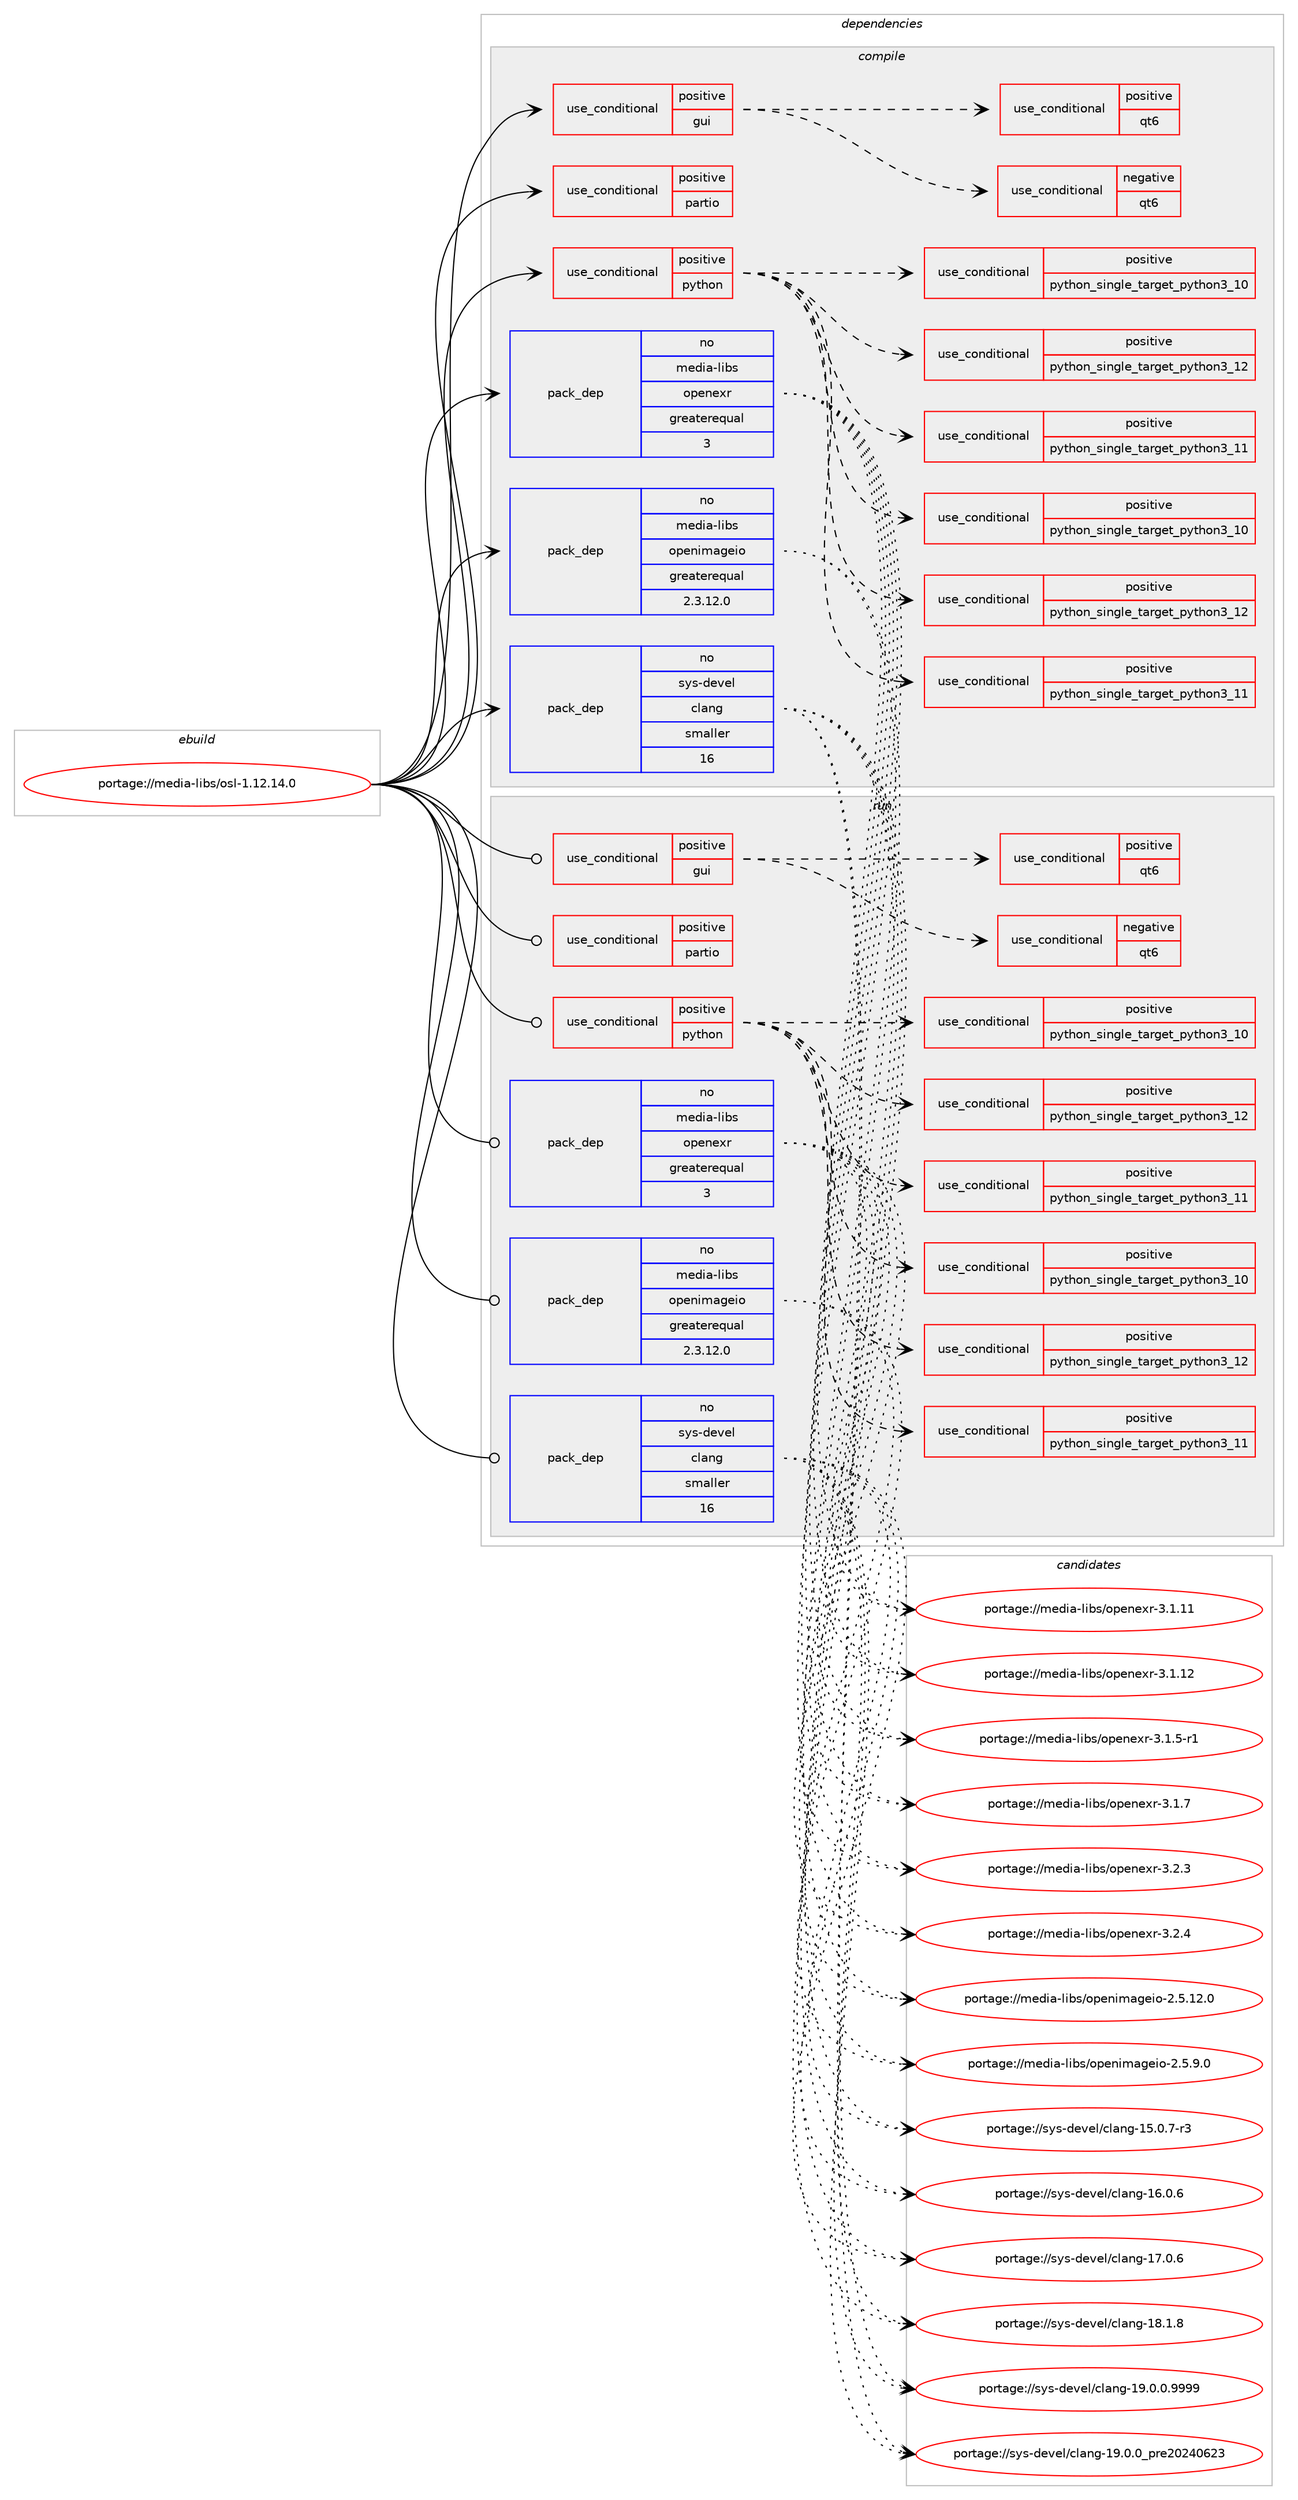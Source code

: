 digraph prolog {

# *************
# Graph options
# *************

newrank=true;
concentrate=true;
compound=true;
graph [rankdir=LR,fontname=Helvetica,fontsize=10,ranksep=1.5];#, ranksep=2.5, nodesep=0.2];
edge  [arrowhead=vee];
node  [fontname=Helvetica,fontsize=10];

# **********
# The ebuild
# **********

subgraph cluster_leftcol {
color=gray;
rank=same;
label=<<i>ebuild</i>>;
id [label="portage://media-libs/osl-1.12.14.0", color=red, width=4, href="../media-libs/osl-1.12.14.0.svg"];
}

# ****************
# The dependencies
# ****************

subgraph cluster_midcol {
color=gray;
label=<<i>dependencies</i>>;
subgraph cluster_compile {
fillcolor="#eeeeee";
style=filled;
label=<<i>compile</i>>;
subgraph cond75473 {
dependency158249 [label=<<TABLE BORDER="0" CELLBORDER="1" CELLSPACING="0" CELLPADDING="4"><TR><TD ROWSPAN="3" CELLPADDING="10">use_conditional</TD></TR><TR><TD>positive</TD></TR><TR><TD>gui</TD></TR></TABLE>>, shape=none, color=red];
subgraph cond75474 {
dependency158250 [label=<<TABLE BORDER="0" CELLBORDER="1" CELLSPACING="0" CELLPADDING="4"><TR><TD ROWSPAN="3" CELLPADDING="10">use_conditional</TD></TR><TR><TD>negative</TD></TR><TR><TD>qt6</TD></TR></TABLE>>, shape=none, color=red];
# *** BEGIN UNKNOWN DEPENDENCY TYPE (TODO) ***
# dependency158250 -> package_dependency(portage://media-libs/osl-1.12.14.0,install,no,dev-qt,qtcore,none,[,,],[slot(5)],[])
# *** END UNKNOWN DEPENDENCY TYPE (TODO) ***

# *** BEGIN UNKNOWN DEPENDENCY TYPE (TODO) ***
# dependency158250 -> package_dependency(portage://media-libs/osl-1.12.14.0,install,no,dev-qt,qtgui,none,[,,],[slot(5)],[])
# *** END UNKNOWN DEPENDENCY TYPE (TODO) ***

# *** BEGIN UNKNOWN DEPENDENCY TYPE (TODO) ***
# dependency158250 -> package_dependency(portage://media-libs/osl-1.12.14.0,install,no,dev-qt,qtwidgets,none,[,,],[slot(5)],[])
# *** END UNKNOWN DEPENDENCY TYPE (TODO) ***

}
dependency158249:e -> dependency158250:w [weight=20,style="dashed",arrowhead="vee"];
subgraph cond75475 {
dependency158251 [label=<<TABLE BORDER="0" CELLBORDER="1" CELLSPACING="0" CELLPADDING="4"><TR><TD ROWSPAN="3" CELLPADDING="10">use_conditional</TD></TR><TR><TD>positive</TD></TR><TR><TD>qt6</TD></TR></TABLE>>, shape=none, color=red];
# *** BEGIN UNKNOWN DEPENDENCY TYPE (TODO) ***
# dependency158251 -> package_dependency(portage://media-libs/osl-1.12.14.0,install,no,dev-qt,qtbase,none,[,,],[slot(6)],[use(enable(gui),none),use(enable(widgets),none)])
# *** END UNKNOWN DEPENDENCY TYPE (TODO) ***

}
dependency158249:e -> dependency158251:w [weight=20,style="dashed",arrowhead="vee"];
}
id:e -> dependency158249:w [weight=20,style="solid",arrowhead="vee"];
subgraph cond75476 {
dependency158252 [label=<<TABLE BORDER="0" CELLBORDER="1" CELLSPACING="0" CELLPADDING="4"><TR><TD ROWSPAN="3" CELLPADDING="10">use_conditional</TD></TR><TR><TD>positive</TD></TR><TR><TD>partio</TD></TR></TABLE>>, shape=none, color=red];
# *** BEGIN UNKNOWN DEPENDENCY TYPE (TODO) ***
# dependency158252 -> package_dependency(portage://media-libs/osl-1.12.14.0,install,no,media-libs,partio,none,[,,],[],[])
# *** END UNKNOWN DEPENDENCY TYPE (TODO) ***

}
id:e -> dependency158252:w [weight=20,style="solid",arrowhead="vee"];
subgraph cond75477 {
dependency158253 [label=<<TABLE BORDER="0" CELLBORDER="1" CELLSPACING="0" CELLPADDING="4"><TR><TD ROWSPAN="3" CELLPADDING="10">use_conditional</TD></TR><TR><TD>positive</TD></TR><TR><TD>python</TD></TR></TABLE>>, shape=none, color=red];
subgraph cond75478 {
dependency158254 [label=<<TABLE BORDER="0" CELLBORDER="1" CELLSPACING="0" CELLPADDING="4"><TR><TD ROWSPAN="3" CELLPADDING="10">use_conditional</TD></TR><TR><TD>positive</TD></TR><TR><TD>python_single_target_python3_10</TD></TR></TABLE>>, shape=none, color=red];
# *** BEGIN UNKNOWN DEPENDENCY TYPE (TODO) ***
# dependency158254 -> package_dependency(portage://media-libs/osl-1.12.14.0,install,no,dev-lang,python,none,[,,],[slot(3.10)],[])
# *** END UNKNOWN DEPENDENCY TYPE (TODO) ***

}
dependency158253:e -> dependency158254:w [weight=20,style="dashed",arrowhead="vee"];
subgraph cond75479 {
dependency158255 [label=<<TABLE BORDER="0" CELLBORDER="1" CELLSPACING="0" CELLPADDING="4"><TR><TD ROWSPAN="3" CELLPADDING="10">use_conditional</TD></TR><TR><TD>positive</TD></TR><TR><TD>python_single_target_python3_11</TD></TR></TABLE>>, shape=none, color=red];
# *** BEGIN UNKNOWN DEPENDENCY TYPE (TODO) ***
# dependency158255 -> package_dependency(portage://media-libs/osl-1.12.14.0,install,no,dev-lang,python,none,[,,],[slot(3.11)],[])
# *** END UNKNOWN DEPENDENCY TYPE (TODO) ***

}
dependency158253:e -> dependency158255:w [weight=20,style="dashed",arrowhead="vee"];
subgraph cond75480 {
dependency158256 [label=<<TABLE BORDER="0" CELLBORDER="1" CELLSPACING="0" CELLPADDING="4"><TR><TD ROWSPAN="3" CELLPADDING="10">use_conditional</TD></TR><TR><TD>positive</TD></TR><TR><TD>python_single_target_python3_12</TD></TR></TABLE>>, shape=none, color=red];
# *** BEGIN UNKNOWN DEPENDENCY TYPE (TODO) ***
# dependency158256 -> package_dependency(portage://media-libs/osl-1.12.14.0,install,no,dev-lang,python,none,[,,],[slot(3.12)],[])
# *** END UNKNOWN DEPENDENCY TYPE (TODO) ***

}
dependency158253:e -> dependency158256:w [weight=20,style="dashed",arrowhead="vee"];
subgraph cond75481 {
dependency158257 [label=<<TABLE BORDER="0" CELLBORDER="1" CELLSPACING="0" CELLPADDING="4"><TR><TD ROWSPAN="3" CELLPADDING="10">use_conditional</TD></TR><TR><TD>positive</TD></TR><TR><TD>python_single_target_python3_10</TD></TR></TABLE>>, shape=none, color=red];
# *** BEGIN UNKNOWN DEPENDENCY TYPE (TODO) ***
# dependency158257 -> package_dependency(portage://media-libs/osl-1.12.14.0,install,no,dev-python,pybind11,none,[,,],[],[use(enable(python_targets_python3_10),negative)])
# *** END UNKNOWN DEPENDENCY TYPE (TODO) ***

}
dependency158253:e -> dependency158257:w [weight=20,style="dashed",arrowhead="vee"];
subgraph cond75482 {
dependency158258 [label=<<TABLE BORDER="0" CELLBORDER="1" CELLSPACING="0" CELLPADDING="4"><TR><TD ROWSPAN="3" CELLPADDING="10">use_conditional</TD></TR><TR><TD>positive</TD></TR><TR><TD>python_single_target_python3_11</TD></TR></TABLE>>, shape=none, color=red];
# *** BEGIN UNKNOWN DEPENDENCY TYPE (TODO) ***
# dependency158258 -> package_dependency(portage://media-libs/osl-1.12.14.0,install,no,dev-python,pybind11,none,[,,],[],[use(enable(python_targets_python3_11),negative)])
# *** END UNKNOWN DEPENDENCY TYPE (TODO) ***

}
dependency158253:e -> dependency158258:w [weight=20,style="dashed",arrowhead="vee"];
subgraph cond75483 {
dependency158259 [label=<<TABLE BORDER="0" CELLBORDER="1" CELLSPACING="0" CELLPADDING="4"><TR><TD ROWSPAN="3" CELLPADDING="10">use_conditional</TD></TR><TR><TD>positive</TD></TR><TR><TD>python_single_target_python3_12</TD></TR></TABLE>>, shape=none, color=red];
# *** BEGIN UNKNOWN DEPENDENCY TYPE (TODO) ***
# dependency158259 -> package_dependency(portage://media-libs/osl-1.12.14.0,install,no,dev-python,pybind11,none,[,,],[],[use(enable(python_targets_python3_12),negative)])
# *** END UNKNOWN DEPENDENCY TYPE (TODO) ***

}
dependency158253:e -> dependency158259:w [weight=20,style="dashed",arrowhead="vee"];
}
id:e -> dependency158253:w [weight=20,style="solid",arrowhead="vee"];
# *** BEGIN UNKNOWN DEPENDENCY TYPE (TODO) ***
# id -> package_dependency(portage://media-libs/osl-1.12.14.0,install,no,dev-libs,boost,none,[,,],any_same_slot,[])
# *** END UNKNOWN DEPENDENCY TYPE (TODO) ***

# *** BEGIN UNKNOWN DEPENDENCY TYPE (TODO) ***
# id -> package_dependency(portage://media-libs/osl-1.12.14.0,install,no,dev-libs,pugixml,none,[,,],[],[])
# *** END UNKNOWN DEPENDENCY TYPE (TODO) ***

subgraph pack80456 {
dependency158260 [label=<<TABLE BORDER="0" CELLBORDER="1" CELLSPACING="0" CELLPADDING="4" WIDTH="220"><TR><TD ROWSPAN="6" CELLPADDING="30">pack_dep</TD></TR><TR><TD WIDTH="110">no</TD></TR><TR><TD>media-libs</TD></TR><TR><TD>openexr</TD></TR><TR><TD>greaterequal</TD></TR><TR><TD>3</TD></TR></TABLE>>, shape=none, color=blue];
}
id:e -> dependency158260:w [weight=20,style="solid",arrowhead="vee"];
subgraph pack80457 {
dependency158261 [label=<<TABLE BORDER="0" CELLBORDER="1" CELLSPACING="0" CELLPADDING="4" WIDTH="220"><TR><TD ROWSPAN="6" CELLPADDING="30">pack_dep</TD></TR><TR><TD WIDTH="110">no</TD></TR><TR><TD>media-libs</TD></TR><TR><TD>openimageio</TD></TR><TR><TD>greaterequal</TD></TR><TR><TD>2.3.12.0</TD></TR></TABLE>>, shape=none, color=blue];
}
id:e -> dependency158261:w [weight=20,style="solid",arrowhead="vee"];
subgraph pack80458 {
dependency158262 [label=<<TABLE BORDER="0" CELLBORDER="1" CELLSPACING="0" CELLPADDING="4" WIDTH="220"><TR><TD ROWSPAN="6" CELLPADDING="30">pack_dep</TD></TR><TR><TD WIDTH="110">no</TD></TR><TR><TD>sys-devel</TD></TR><TR><TD>clang</TD></TR><TR><TD>smaller</TD></TR><TR><TD>16</TD></TR></TABLE>>, shape=none, color=blue];
}
id:e -> dependency158262:w [weight=20,style="solid",arrowhead="vee"];
# *** BEGIN UNKNOWN DEPENDENCY TYPE (TODO) ***
# id -> package_dependency(portage://media-libs/osl-1.12.14.0,install,no,sys-libs,zlib,none,[,,],any_same_slot,[])
# *** END UNKNOWN DEPENDENCY TYPE (TODO) ***

# *** BEGIN UNKNOWN DEPENDENCY TYPE (TODO) ***
# id -> package_dependency(portage://media-libs/osl-1.12.14.0,install,strong,sys-devel,llvm,none,[,,],[slot(0)],[])
# *** END UNKNOWN DEPENDENCY TYPE (TODO) ***

}
subgraph cluster_compileandrun {
fillcolor="#eeeeee";
style=filled;
label=<<i>compile and run</i>>;
}
subgraph cluster_run {
fillcolor="#eeeeee";
style=filled;
label=<<i>run</i>>;
subgraph cond75484 {
dependency158263 [label=<<TABLE BORDER="0" CELLBORDER="1" CELLSPACING="0" CELLPADDING="4"><TR><TD ROWSPAN="3" CELLPADDING="10">use_conditional</TD></TR><TR><TD>positive</TD></TR><TR><TD>gui</TD></TR></TABLE>>, shape=none, color=red];
subgraph cond75485 {
dependency158264 [label=<<TABLE BORDER="0" CELLBORDER="1" CELLSPACING="0" CELLPADDING="4"><TR><TD ROWSPAN="3" CELLPADDING="10">use_conditional</TD></TR><TR><TD>negative</TD></TR><TR><TD>qt6</TD></TR></TABLE>>, shape=none, color=red];
# *** BEGIN UNKNOWN DEPENDENCY TYPE (TODO) ***
# dependency158264 -> package_dependency(portage://media-libs/osl-1.12.14.0,run,no,dev-qt,qtcore,none,[,,],[slot(5)],[])
# *** END UNKNOWN DEPENDENCY TYPE (TODO) ***

# *** BEGIN UNKNOWN DEPENDENCY TYPE (TODO) ***
# dependency158264 -> package_dependency(portage://media-libs/osl-1.12.14.0,run,no,dev-qt,qtgui,none,[,,],[slot(5)],[])
# *** END UNKNOWN DEPENDENCY TYPE (TODO) ***

# *** BEGIN UNKNOWN DEPENDENCY TYPE (TODO) ***
# dependency158264 -> package_dependency(portage://media-libs/osl-1.12.14.0,run,no,dev-qt,qtwidgets,none,[,,],[slot(5)],[])
# *** END UNKNOWN DEPENDENCY TYPE (TODO) ***

}
dependency158263:e -> dependency158264:w [weight=20,style="dashed",arrowhead="vee"];
subgraph cond75486 {
dependency158265 [label=<<TABLE BORDER="0" CELLBORDER="1" CELLSPACING="0" CELLPADDING="4"><TR><TD ROWSPAN="3" CELLPADDING="10">use_conditional</TD></TR><TR><TD>positive</TD></TR><TR><TD>qt6</TD></TR></TABLE>>, shape=none, color=red];
# *** BEGIN UNKNOWN DEPENDENCY TYPE (TODO) ***
# dependency158265 -> package_dependency(portage://media-libs/osl-1.12.14.0,run,no,dev-qt,qtbase,none,[,,],[slot(6)],[use(enable(gui),none),use(enable(widgets),none)])
# *** END UNKNOWN DEPENDENCY TYPE (TODO) ***

}
dependency158263:e -> dependency158265:w [weight=20,style="dashed",arrowhead="vee"];
}
id:e -> dependency158263:w [weight=20,style="solid",arrowhead="odot"];
subgraph cond75487 {
dependency158266 [label=<<TABLE BORDER="0" CELLBORDER="1" CELLSPACING="0" CELLPADDING="4"><TR><TD ROWSPAN="3" CELLPADDING="10">use_conditional</TD></TR><TR><TD>positive</TD></TR><TR><TD>partio</TD></TR></TABLE>>, shape=none, color=red];
# *** BEGIN UNKNOWN DEPENDENCY TYPE (TODO) ***
# dependency158266 -> package_dependency(portage://media-libs/osl-1.12.14.0,run,no,media-libs,partio,none,[,,],[],[])
# *** END UNKNOWN DEPENDENCY TYPE (TODO) ***

}
id:e -> dependency158266:w [weight=20,style="solid",arrowhead="odot"];
subgraph cond75488 {
dependency158267 [label=<<TABLE BORDER="0" CELLBORDER="1" CELLSPACING="0" CELLPADDING="4"><TR><TD ROWSPAN="3" CELLPADDING="10">use_conditional</TD></TR><TR><TD>positive</TD></TR><TR><TD>python</TD></TR></TABLE>>, shape=none, color=red];
subgraph cond75489 {
dependency158268 [label=<<TABLE BORDER="0" CELLBORDER="1" CELLSPACING="0" CELLPADDING="4"><TR><TD ROWSPAN="3" CELLPADDING="10">use_conditional</TD></TR><TR><TD>positive</TD></TR><TR><TD>python_single_target_python3_10</TD></TR></TABLE>>, shape=none, color=red];
# *** BEGIN UNKNOWN DEPENDENCY TYPE (TODO) ***
# dependency158268 -> package_dependency(portage://media-libs/osl-1.12.14.0,run,no,dev-lang,python,none,[,,],[slot(3.10)],[])
# *** END UNKNOWN DEPENDENCY TYPE (TODO) ***

}
dependency158267:e -> dependency158268:w [weight=20,style="dashed",arrowhead="vee"];
subgraph cond75490 {
dependency158269 [label=<<TABLE BORDER="0" CELLBORDER="1" CELLSPACING="0" CELLPADDING="4"><TR><TD ROWSPAN="3" CELLPADDING="10">use_conditional</TD></TR><TR><TD>positive</TD></TR><TR><TD>python_single_target_python3_11</TD></TR></TABLE>>, shape=none, color=red];
# *** BEGIN UNKNOWN DEPENDENCY TYPE (TODO) ***
# dependency158269 -> package_dependency(portage://media-libs/osl-1.12.14.0,run,no,dev-lang,python,none,[,,],[slot(3.11)],[])
# *** END UNKNOWN DEPENDENCY TYPE (TODO) ***

}
dependency158267:e -> dependency158269:w [weight=20,style="dashed",arrowhead="vee"];
subgraph cond75491 {
dependency158270 [label=<<TABLE BORDER="0" CELLBORDER="1" CELLSPACING="0" CELLPADDING="4"><TR><TD ROWSPAN="3" CELLPADDING="10">use_conditional</TD></TR><TR><TD>positive</TD></TR><TR><TD>python_single_target_python3_12</TD></TR></TABLE>>, shape=none, color=red];
# *** BEGIN UNKNOWN DEPENDENCY TYPE (TODO) ***
# dependency158270 -> package_dependency(portage://media-libs/osl-1.12.14.0,run,no,dev-lang,python,none,[,,],[slot(3.12)],[])
# *** END UNKNOWN DEPENDENCY TYPE (TODO) ***

}
dependency158267:e -> dependency158270:w [weight=20,style="dashed",arrowhead="vee"];
subgraph cond75492 {
dependency158271 [label=<<TABLE BORDER="0" CELLBORDER="1" CELLSPACING="0" CELLPADDING="4"><TR><TD ROWSPAN="3" CELLPADDING="10">use_conditional</TD></TR><TR><TD>positive</TD></TR><TR><TD>python_single_target_python3_10</TD></TR></TABLE>>, shape=none, color=red];
# *** BEGIN UNKNOWN DEPENDENCY TYPE (TODO) ***
# dependency158271 -> package_dependency(portage://media-libs/osl-1.12.14.0,run,no,dev-python,pybind11,none,[,,],[],[use(enable(python_targets_python3_10),negative)])
# *** END UNKNOWN DEPENDENCY TYPE (TODO) ***

}
dependency158267:e -> dependency158271:w [weight=20,style="dashed",arrowhead="vee"];
subgraph cond75493 {
dependency158272 [label=<<TABLE BORDER="0" CELLBORDER="1" CELLSPACING="0" CELLPADDING="4"><TR><TD ROWSPAN="3" CELLPADDING="10">use_conditional</TD></TR><TR><TD>positive</TD></TR><TR><TD>python_single_target_python3_11</TD></TR></TABLE>>, shape=none, color=red];
# *** BEGIN UNKNOWN DEPENDENCY TYPE (TODO) ***
# dependency158272 -> package_dependency(portage://media-libs/osl-1.12.14.0,run,no,dev-python,pybind11,none,[,,],[],[use(enable(python_targets_python3_11),negative)])
# *** END UNKNOWN DEPENDENCY TYPE (TODO) ***

}
dependency158267:e -> dependency158272:w [weight=20,style="dashed",arrowhead="vee"];
subgraph cond75494 {
dependency158273 [label=<<TABLE BORDER="0" CELLBORDER="1" CELLSPACING="0" CELLPADDING="4"><TR><TD ROWSPAN="3" CELLPADDING="10">use_conditional</TD></TR><TR><TD>positive</TD></TR><TR><TD>python_single_target_python3_12</TD></TR></TABLE>>, shape=none, color=red];
# *** BEGIN UNKNOWN DEPENDENCY TYPE (TODO) ***
# dependency158273 -> package_dependency(portage://media-libs/osl-1.12.14.0,run,no,dev-python,pybind11,none,[,,],[],[use(enable(python_targets_python3_12),negative)])
# *** END UNKNOWN DEPENDENCY TYPE (TODO) ***

}
dependency158267:e -> dependency158273:w [weight=20,style="dashed",arrowhead="vee"];
}
id:e -> dependency158267:w [weight=20,style="solid",arrowhead="odot"];
# *** BEGIN UNKNOWN DEPENDENCY TYPE (TODO) ***
# id -> package_dependency(portage://media-libs/osl-1.12.14.0,run,no,dev-libs,boost,none,[,,],any_same_slot,[])
# *** END UNKNOWN DEPENDENCY TYPE (TODO) ***

# *** BEGIN UNKNOWN DEPENDENCY TYPE (TODO) ***
# id -> package_dependency(portage://media-libs/osl-1.12.14.0,run,no,dev-libs,pugixml,none,[,,],[],[])
# *** END UNKNOWN DEPENDENCY TYPE (TODO) ***

subgraph pack80459 {
dependency158274 [label=<<TABLE BORDER="0" CELLBORDER="1" CELLSPACING="0" CELLPADDING="4" WIDTH="220"><TR><TD ROWSPAN="6" CELLPADDING="30">pack_dep</TD></TR><TR><TD WIDTH="110">no</TD></TR><TR><TD>media-libs</TD></TR><TR><TD>openexr</TD></TR><TR><TD>greaterequal</TD></TR><TR><TD>3</TD></TR></TABLE>>, shape=none, color=blue];
}
id:e -> dependency158274:w [weight=20,style="solid",arrowhead="odot"];
subgraph pack80460 {
dependency158275 [label=<<TABLE BORDER="0" CELLBORDER="1" CELLSPACING="0" CELLPADDING="4" WIDTH="220"><TR><TD ROWSPAN="6" CELLPADDING="30">pack_dep</TD></TR><TR><TD WIDTH="110">no</TD></TR><TR><TD>media-libs</TD></TR><TR><TD>openimageio</TD></TR><TR><TD>greaterequal</TD></TR><TR><TD>2.3.12.0</TD></TR></TABLE>>, shape=none, color=blue];
}
id:e -> dependency158275:w [weight=20,style="solid",arrowhead="odot"];
subgraph pack80461 {
dependency158276 [label=<<TABLE BORDER="0" CELLBORDER="1" CELLSPACING="0" CELLPADDING="4" WIDTH="220"><TR><TD ROWSPAN="6" CELLPADDING="30">pack_dep</TD></TR><TR><TD WIDTH="110">no</TD></TR><TR><TD>sys-devel</TD></TR><TR><TD>clang</TD></TR><TR><TD>smaller</TD></TR><TR><TD>16</TD></TR></TABLE>>, shape=none, color=blue];
}
id:e -> dependency158276:w [weight=20,style="solid",arrowhead="odot"];
# *** BEGIN UNKNOWN DEPENDENCY TYPE (TODO) ***
# id -> package_dependency(portage://media-libs/osl-1.12.14.0,run,no,sys-libs,zlib,none,[,,],any_same_slot,[])
# *** END UNKNOWN DEPENDENCY TYPE (TODO) ***

}
}

# **************
# The candidates
# **************

subgraph cluster_choices {
rank=same;
color=gray;
label=<<i>candidates</i>>;

subgraph choice80456 {
color=black;
nodesep=1;
choice1091011001059745108105981154711111210111010112011445514649464949 [label="portage://media-libs/openexr-3.1.11", color=red, width=4,href="../media-libs/openexr-3.1.11.svg"];
choice1091011001059745108105981154711111210111010112011445514649464950 [label="portage://media-libs/openexr-3.1.12", color=red, width=4,href="../media-libs/openexr-3.1.12.svg"];
choice109101100105974510810598115471111121011101011201144551464946534511449 [label="portage://media-libs/openexr-3.1.5-r1", color=red, width=4,href="../media-libs/openexr-3.1.5-r1.svg"];
choice10910110010597451081059811547111112101110101120114455146494655 [label="portage://media-libs/openexr-3.1.7", color=red, width=4,href="../media-libs/openexr-3.1.7.svg"];
choice10910110010597451081059811547111112101110101120114455146504651 [label="portage://media-libs/openexr-3.2.3", color=red, width=4,href="../media-libs/openexr-3.2.3.svg"];
choice10910110010597451081059811547111112101110101120114455146504652 [label="portage://media-libs/openexr-3.2.4", color=red, width=4,href="../media-libs/openexr-3.2.4.svg"];
dependency158260:e -> choice1091011001059745108105981154711111210111010112011445514649464949:w [style=dotted,weight="100"];
dependency158260:e -> choice1091011001059745108105981154711111210111010112011445514649464950:w [style=dotted,weight="100"];
dependency158260:e -> choice109101100105974510810598115471111121011101011201144551464946534511449:w [style=dotted,weight="100"];
dependency158260:e -> choice10910110010597451081059811547111112101110101120114455146494655:w [style=dotted,weight="100"];
dependency158260:e -> choice10910110010597451081059811547111112101110101120114455146504651:w [style=dotted,weight="100"];
dependency158260:e -> choice10910110010597451081059811547111112101110101120114455146504652:w [style=dotted,weight="100"];
}
subgraph choice80457 {
color=black;
nodesep=1;
choice1091011001059745108105981154711111210111010510997103101105111455046534649504648 [label="portage://media-libs/openimageio-2.5.12.0", color=red, width=4,href="../media-libs/openimageio-2.5.12.0.svg"];
choice10910110010597451081059811547111112101110105109971031011051114550465346574648 [label="portage://media-libs/openimageio-2.5.9.0", color=red, width=4,href="../media-libs/openimageio-2.5.9.0.svg"];
dependency158261:e -> choice1091011001059745108105981154711111210111010510997103101105111455046534649504648:w [style=dotted,weight="100"];
dependency158261:e -> choice10910110010597451081059811547111112101110105109971031011051114550465346574648:w [style=dotted,weight="100"];
}
subgraph choice80458 {
color=black;
nodesep=1;
choice11512111545100101118101108479910897110103454953464846554511451 [label="portage://sys-devel/clang-15.0.7-r3", color=red, width=4,href="../sys-devel/clang-15.0.7-r3.svg"];
choice1151211154510010111810110847991089711010345495446484654 [label="portage://sys-devel/clang-16.0.6", color=red, width=4,href="../sys-devel/clang-16.0.6.svg"];
choice1151211154510010111810110847991089711010345495546484654 [label="portage://sys-devel/clang-17.0.6", color=red, width=4,href="../sys-devel/clang-17.0.6.svg"];
choice1151211154510010111810110847991089711010345495646494656 [label="portage://sys-devel/clang-18.1.8", color=red, width=4,href="../sys-devel/clang-18.1.8.svg"];
choice11512111545100101118101108479910897110103454957464846484657575757 [label="portage://sys-devel/clang-19.0.0.9999", color=red, width=4,href="../sys-devel/clang-19.0.0.9999.svg"];
choice1151211154510010111810110847991089711010345495746484648951121141015048505248545051 [label="portage://sys-devel/clang-19.0.0_pre20240623", color=red, width=4,href="../sys-devel/clang-19.0.0_pre20240623.svg"];
dependency158262:e -> choice11512111545100101118101108479910897110103454953464846554511451:w [style=dotted,weight="100"];
dependency158262:e -> choice1151211154510010111810110847991089711010345495446484654:w [style=dotted,weight="100"];
dependency158262:e -> choice1151211154510010111810110847991089711010345495546484654:w [style=dotted,weight="100"];
dependency158262:e -> choice1151211154510010111810110847991089711010345495646494656:w [style=dotted,weight="100"];
dependency158262:e -> choice11512111545100101118101108479910897110103454957464846484657575757:w [style=dotted,weight="100"];
dependency158262:e -> choice1151211154510010111810110847991089711010345495746484648951121141015048505248545051:w [style=dotted,weight="100"];
}
subgraph choice80459 {
color=black;
nodesep=1;
choice1091011001059745108105981154711111210111010112011445514649464949 [label="portage://media-libs/openexr-3.1.11", color=red, width=4,href="../media-libs/openexr-3.1.11.svg"];
choice1091011001059745108105981154711111210111010112011445514649464950 [label="portage://media-libs/openexr-3.1.12", color=red, width=4,href="../media-libs/openexr-3.1.12.svg"];
choice109101100105974510810598115471111121011101011201144551464946534511449 [label="portage://media-libs/openexr-3.1.5-r1", color=red, width=4,href="../media-libs/openexr-3.1.5-r1.svg"];
choice10910110010597451081059811547111112101110101120114455146494655 [label="portage://media-libs/openexr-3.1.7", color=red, width=4,href="../media-libs/openexr-3.1.7.svg"];
choice10910110010597451081059811547111112101110101120114455146504651 [label="portage://media-libs/openexr-3.2.3", color=red, width=4,href="../media-libs/openexr-3.2.3.svg"];
choice10910110010597451081059811547111112101110101120114455146504652 [label="portage://media-libs/openexr-3.2.4", color=red, width=4,href="../media-libs/openexr-3.2.4.svg"];
dependency158274:e -> choice1091011001059745108105981154711111210111010112011445514649464949:w [style=dotted,weight="100"];
dependency158274:e -> choice1091011001059745108105981154711111210111010112011445514649464950:w [style=dotted,weight="100"];
dependency158274:e -> choice109101100105974510810598115471111121011101011201144551464946534511449:w [style=dotted,weight="100"];
dependency158274:e -> choice10910110010597451081059811547111112101110101120114455146494655:w [style=dotted,weight="100"];
dependency158274:e -> choice10910110010597451081059811547111112101110101120114455146504651:w [style=dotted,weight="100"];
dependency158274:e -> choice10910110010597451081059811547111112101110101120114455146504652:w [style=dotted,weight="100"];
}
subgraph choice80460 {
color=black;
nodesep=1;
choice1091011001059745108105981154711111210111010510997103101105111455046534649504648 [label="portage://media-libs/openimageio-2.5.12.0", color=red, width=4,href="../media-libs/openimageio-2.5.12.0.svg"];
choice10910110010597451081059811547111112101110105109971031011051114550465346574648 [label="portage://media-libs/openimageio-2.5.9.0", color=red, width=4,href="../media-libs/openimageio-2.5.9.0.svg"];
dependency158275:e -> choice1091011001059745108105981154711111210111010510997103101105111455046534649504648:w [style=dotted,weight="100"];
dependency158275:e -> choice10910110010597451081059811547111112101110105109971031011051114550465346574648:w [style=dotted,weight="100"];
}
subgraph choice80461 {
color=black;
nodesep=1;
choice11512111545100101118101108479910897110103454953464846554511451 [label="portage://sys-devel/clang-15.0.7-r3", color=red, width=4,href="../sys-devel/clang-15.0.7-r3.svg"];
choice1151211154510010111810110847991089711010345495446484654 [label="portage://sys-devel/clang-16.0.6", color=red, width=4,href="../sys-devel/clang-16.0.6.svg"];
choice1151211154510010111810110847991089711010345495546484654 [label="portage://sys-devel/clang-17.0.6", color=red, width=4,href="../sys-devel/clang-17.0.6.svg"];
choice1151211154510010111810110847991089711010345495646494656 [label="portage://sys-devel/clang-18.1.8", color=red, width=4,href="../sys-devel/clang-18.1.8.svg"];
choice11512111545100101118101108479910897110103454957464846484657575757 [label="portage://sys-devel/clang-19.0.0.9999", color=red, width=4,href="../sys-devel/clang-19.0.0.9999.svg"];
choice1151211154510010111810110847991089711010345495746484648951121141015048505248545051 [label="portage://sys-devel/clang-19.0.0_pre20240623", color=red, width=4,href="../sys-devel/clang-19.0.0_pre20240623.svg"];
dependency158276:e -> choice11512111545100101118101108479910897110103454953464846554511451:w [style=dotted,weight="100"];
dependency158276:e -> choice1151211154510010111810110847991089711010345495446484654:w [style=dotted,weight="100"];
dependency158276:e -> choice1151211154510010111810110847991089711010345495546484654:w [style=dotted,weight="100"];
dependency158276:e -> choice1151211154510010111810110847991089711010345495646494656:w [style=dotted,weight="100"];
dependency158276:e -> choice11512111545100101118101108479910897110103454957464846484657575757:w [style=dotted,weight="100"];
dependency158276:e -> choice1151211154510010111810110847991089711010345495746484648951121141015048505248545051:w [style=dotted,weight="100"];
}
}

}
